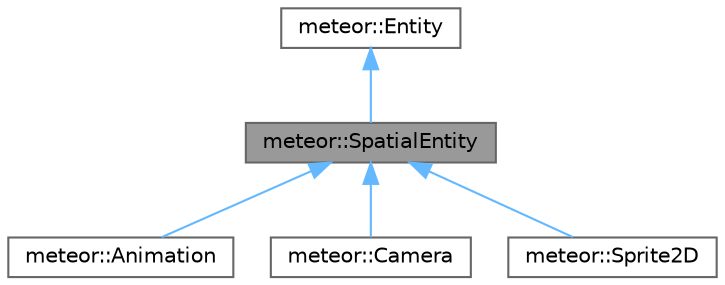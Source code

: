 digraph "meteor::SpatialEntity"
{
 // LATEX_PDF_SIZE
  bgcolor="transparent";
  edge [fontname=Helvetica,fontsize=10,labelfontname=Helvetica,labelfontsize=10];
  node [fontname=Helvetica,fontsize=10,shape=box,height=0.2,width=0.4];
  Node1 [id="Node000001",label="meteor::SpatialEntity",height=0.2,width=0.4,color="gray40", fillcolor="grey60", style="filled", fontcolor="black",tooltip="Spatial Entity is the base entity for all types present in scene. This entity keeps track of spatial ..."];
  Node2 -> Node1 [id="edge1_Node000001_Node000002",dir="back",color="steelblue1",style="solid",tooltip=" "];
  Node2 [id="Node000002",label="meteor::Entity",height=0.2,width=0.4,color="gray40", fillcolor="white", style="filled",URL="$classmeteor_1_1_entity.html",tooltip="An Entity is the base class for all data and behaviour oriented objects in meteor...."];
  Node1 -> Node3 [id="edge2_Node000001_Node000003",dir="back",color="steelblue1",style="solid",tooltip=" "];
  Node3 [id="Node000003",label="meteor::Animation",height=0.2,width=0.4,color="gray40", fillcolor="white", style="filled",URL="$classmeteor_1_1_animation.html",tooltip="Animation entity provides sprite - sheet based animation system to meteor."];
  Node1 -> Node4 [id="edge3_Node000001_Node000004",dir="back",color="steelblue1",style="solid",tooltip=" "];
  Node4 [id="Node000004",label="meteor::Camera",height=0.2,width=0.4,color="gray40", fillcolor="white", style="filled",URL="$classmeteor_1_1_camera.html",tooltip="Camera entity uses provides camera like functionlity to manage world view."];
  Node1 -> Node5 [id="edge4_Node000001_Node000005",dir="back",color="steelblue1",style="solid",tooltip=" "];
  Node5 [id="Node000005",label="meteor::Sprite2D",height=0.2,width=0.4,color="gray40", fillcolor="white", style="filled",URL="$classmeteor_1_1_sprite2_d.html",tooltip="This entity enables sprite rendering in meteor."];
}
